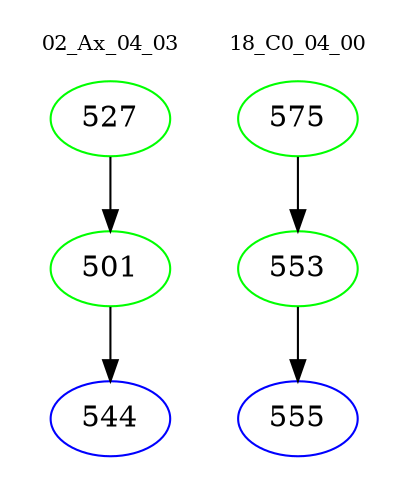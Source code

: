 digraph{
subgraph cluster_0 {
color = white
label = "02_Ax_04_03";
fontsize=10;
T0_527 [label="527", color="green"]
T0_527 -> T0_501 [color="black"]
T0_501 [label="501", color="green"]
T0_501 -> T0_544 [color="black"]
T0_544 [label="544", color="blue"]
}
subgraph cluster_1 {
color = white
label = "18_C0_04_00";
fontsize=10;
T1_575 [label="575", color="green"]
T1_575 -> T1_553 [color="black"]
T1_553 [label="553", color="green"]
T1_553 -> T1_555 [color="black"]
T1_555 [label="555", color="blue"]
}
}
